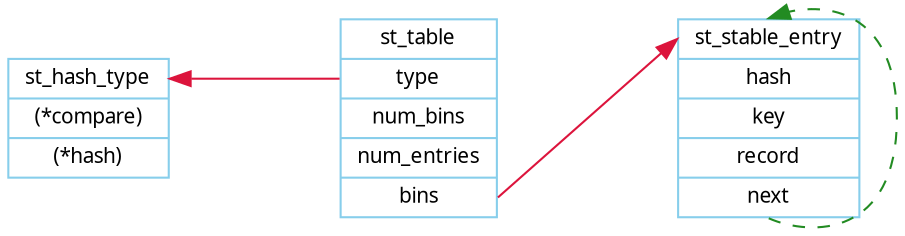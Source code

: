 //定义图
digraph st2{
	fontname="Verdana";
	fontsize=10;
	rankdir=TB;
	
	//设置顶点
	node[fontname="Verdana",fontsize=10,color="skyblue",shape="record"];
	//设置边
	edge[fontname="Verdana",fontsize=10,color="crimson",style="solid"];

    //Hash结构类型顶点
	st_hash_type[label="{<head>st_hash_type|(*compare)|(*hash)}"];
	//hash实体
	st_table_entry[label="{<head>st_stable_entry|hash|key|record|<next>next}"];
	//hash表
	st_table[label="{st_table|<type>type|num_bins|num_entries|<bins>bins}"];

	st_table:bins->st_table_entry:head;
	st_table:type->st_hash_type:head;
	st_table_entry:next->st_table_entry:head[style="dashed",color="forestgreen"];

	//布局
	layout="circo";
	
}
